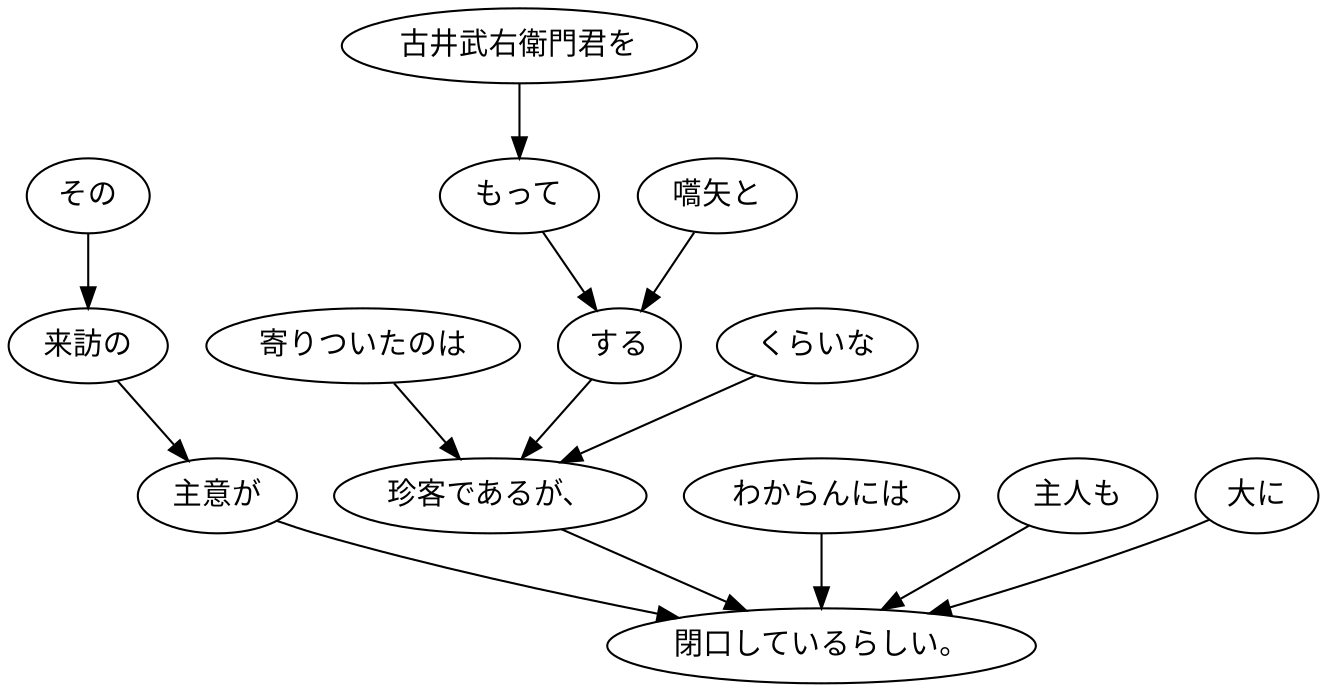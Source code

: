 digraph graph7232 {
	node0 [label="寄りついたのは"];
	node1 [label="古井武右衛門君を"];
	node2 [label="もって"];
	node3 [label="嚆矢と"];
	node4 [label="する"];
	node5 [label="くらいな"];
	node6 [label="珍客であるが、"];
	node7 [label="その"];
	node8 [label="来訪の"];
	node9 [label="主意が"];
	node10 [label="わからんには"];
	node11 [label="主人も"];
	node12 [label="大に"];
	node13 [label="閉口しているらしい。"];
	node0 -> node6;
	node1 -> node2;
	node2 -> node4;
	node3 -> node4;
	node4 -> node6;
	node5 -> node6;
	node6 -> node13;
	node7 -> node8;
	node8 -> node9;
	node9 -> node13;
	node10 -> node13;
	node11 -> node13;
	node12 -> node13;
}
